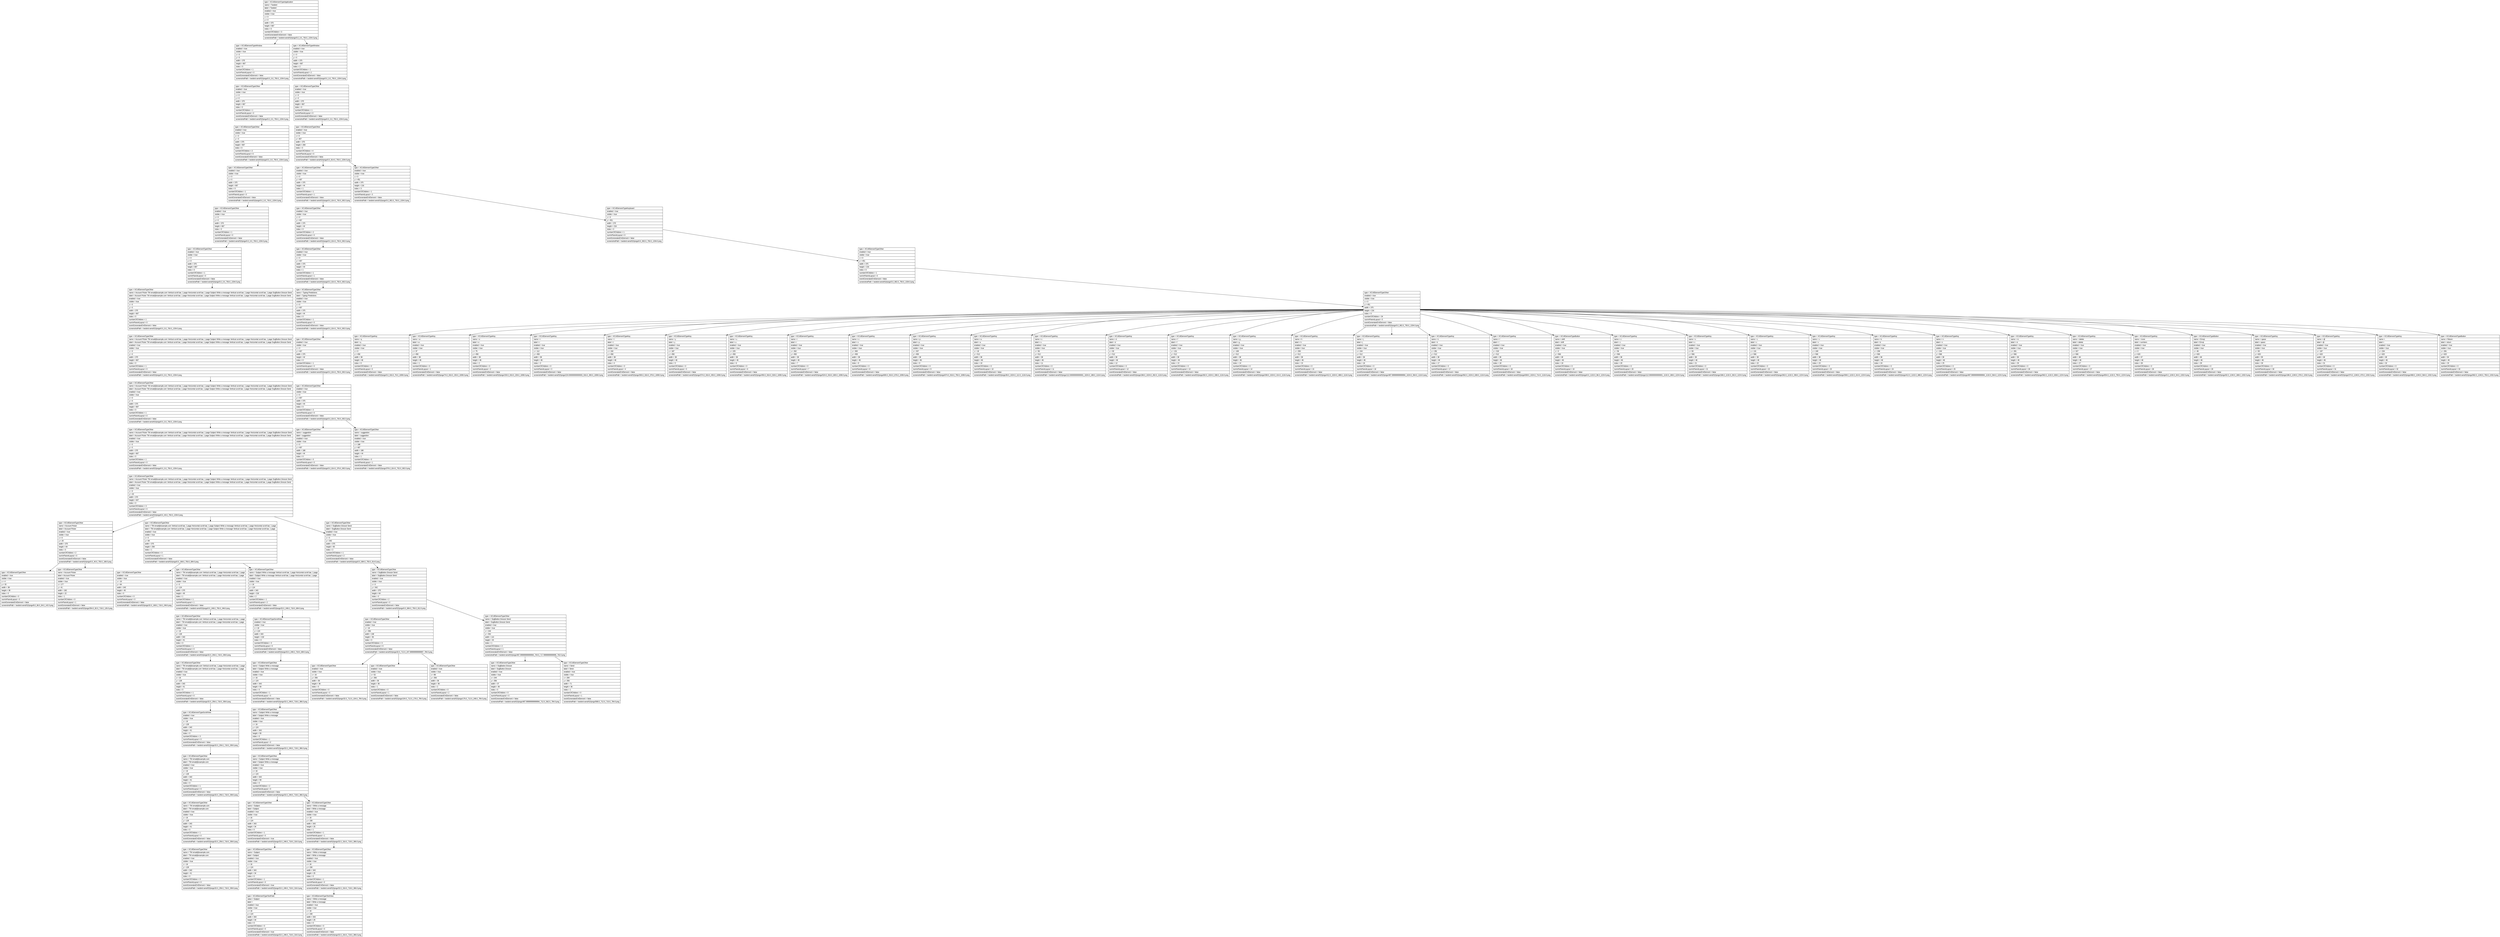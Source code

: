 digraph Layout {

	node [shape=record fontname=Arial];

	0	[label="{type = XCUIElementTypeApplication\l|name = Twobird\l|label = Twobird\l|enabled = true\l|visible = true\l|x = 0\l|y = 0\l|width = 375\l|height = 667\l|index = 0\l|numberOfChildren = 3\l|eventGeneratedOnElement = false \l|screenshotPath = twobird-send/S2/pngs/0.0_0.0_750.0_1334.0.png\l}"]
	1	[label="{type = XCUIElementTypeWindow\l|enabled = true\l|visible = true\l|x = 0\l|y = 0\l|width = 375\l|height = 667\l|index = 0\l|numberOfChildren = 1\l|numInParentLayout = 0\l|eventGeneratedOnElement = false \l|screenshotPath = twobird-send/S2/pngs/0.0_0.0_750.0_1334.0.png\l}"]
	2	[label="{type = XCUIElementTypeWindow\l|enabled = true\l|visible = true\l|x = 0\l|y = 0\l|width = 375\l|height = 667\l|index = 2\l|numberOfChildren = 1\l|numInParentLayout = 2\l|eventGeneratedOnElement = false \l|screenshotPath = twobird-send/S2/pngs/0.0_0.0_750.0_1334.0.png\l}"]
	3	[label="{type = XCUIElementTypeOther\l|enabled = true\l|visible = true\l|x = 0\l|y = 0\l|width = 375\l|height = 667\l|index = 0\l|numberOfChildren = 1\l|numInParentLayout = 0\l|eventGeneratedOnElement = false \l|screenshotPath = twobird-send/S2/pngs/0.0_0.0_750.0_1334.0.png\l}"]
	4	[label="{type = XCUIElementTypeOther\l|enabled = true\l|visible = true\l|x = 0\l|y = 0\l|width = 375\l|height = 667\l|index = 0\l|numberOfChildren = 1\l|numInParentLayout = 0\l|eventGeneratedOnElement = false \l|screenshotPath = twobird-send/S2/pngs/0.0_0.0_750.0_1334.0.png\l}"]
	5	[label="{type = XCUIElementTypeOther\l|enabled = true\l|visible = true\l|x = 0\l|y = 0\l|width = 375\l|height = 667\l|index = 0\l|numberOfChildren = 2\l|numInParentLayout = 0\l|eventGeneratedOnElement = false \l|screenshotPath = twobird-send/S2/pngs/0.0_0.0_750.0_1334.0.png\l}"]
	6	[label="{type = XCUIElementTypeOther\l|enabled = true\l|visible = true\l|x = 0\l|y = 407\l|width = 375\l|height = 260\l|index = 0\l|numberOfChildren = 4\l|numInParentLayout = 0\l|eventGeneratedOnElement = false \l|screenshotPath = twobird-send/S2/pngs/0.0_814.0_750.0_1334.0.png\l}"]
	7	[label="{type = XCUIElementTypeOther\l|enabled = true\l|visible = true\l|x = 0\l|y = 0\l|width = 375\l|height = 667\l|index = 0\l|numberOfChildren = 1\l|numInParentLayout = 0\l|eventGeneratedOnElement = false \l|screenshotPath = twobird-send/S2/pngs/0.0_0.0_750.0_1334.0.png\l}"]
	8	[label="{type = XCUIElementTypeOther\l|enabled = true\l|visible = true\l|x = 0\l|y = 407\l|width = 375\l|height = 44\l|index = 1\l|numberOfChildren = 1\l|numInParentLayout = 1\l|eventGeneratedOnElement = false \l|screenshotPath = twobird-send/S2/pngs/0.0_814.0_750.0_902.0.png\l}"]
	9	[label="{type = XCUIElementTypeOther\l|enabled = true\l|visible = true\l|x = 0\l|y = 451\l|width = 375\l|height = 216\l|index = 3\l|numberOfChildren = 1\l|numInParentLayout = 3\l|eventGeneratedOnElement = false \l|screenshotPath = twobird-send/S2/pngs/0.0_902.0_750.0_1334.0.png\l}"]
	10	[label="{type = XCUIElementTypeOther\l|enabled = true\l|visible = true\l|x = 0\l|y = 0\l|width = 375\l|height = 667\l|index = 0\l|numberOfChildren = 1\l|numInParentLayout = 0\l|eventGeneratedOnElement = false \l|screenshotPath = twobird-send/S2/pngs/0.0_0.0_750.0_1334.0.png\l}"]
	11	[label="{type = XCUIElementTypeOther\l|enabled = true\l|visible = true\l|x = 0\l|y = 407\l|width = 375\l|height = 44\l|index = 0\l|numberOfChildren = 2\l|numInParentLayout = 0\l|eventGeneratedOnElement = false \l|screenshotPath = twobird-send/S2/pngs/0.0_814.0_750.0_902.0.png\l}"]
	12	[label="{type = XCUIElementTypeKeyboard\l|enabled = true\l|visible = true\l|x = 0\l|y = 451\l|width = 375\l|height = 216\l|index = 0\l|numberOfChildren = 1\l|numInParentLayout = 0\l|eventGeneratedOnElement = false \l|screenshotPath = twobird-send/S2/pngs/0.0_902.0_750.0_1334.0.png\l}"]
	13	[label="{type = XCUIElementTypeOther\l|enabled = true\l|visible = true\l|x = 0\l|y = 0\l|width = 375\l|height = 667\l|index = 0\l|numberOfChildren = 1\l|numInParentLayout = 0\l|eventGeneratedOnElement = false \l|screenshotPath = twobird-send/S2/pngs/0.0_0.0_750.0_1334.0.png\l}"]
	14	[label="{type = XCUIElementTypeOther\l|enabled = true\l|visible = true\l|x = 0\l|y = 407\l|width = 375\l|height = 44\l|index = 1\l|numberOfChildren = 1\l|numInParentLayout = 1\l|eventGeneratedOnElement = false \l|screenshotPath = twobird-send/S2/pngs/0.0_814.0_750.0_902.0.png\l}"]
	15	[label="{type = XCUIElementTypeOther\l|enabled = true\l|visible = true\l|x = 0\l|y = 451\l|width = 375\l|height = 216\l|index = 0\l|numberOfChildren = 1\l|numInParentLayout = 0\l|eventGeneratedOnElement = false \l|screenshotPath = twobird-send/S2/pngs/0.0_902.0_750.0_1334.0.png\l}"]
	16	[label="{type = XCUIElementTypeOther\l|name = Account Picker TM email@example.com Vertical scroll bar, 1 page Horizontal scroll bar, 1 page Subject Write a message Vertical scroll bar, 1 page Horizontal scroll bar, 1 page SvgButton.Snooze Send\l|label = Account Picker TM email@example.com Vertical scroll bar, 1 page Horizontal scroll bar, 1 page Subject Write a message Vertical scroll bar, 1 page Horizontal scroll bar, 1 page SvgButton.Snooze Send\l|enabled = true\l|visible = true\l|x = 0\l|y = 0\l|width = 375\l|height = 667\l|index = 0\l|numberOfChildren = 1\l|numInParentLayout = 0\l|eventGeneratedOnElement = false \l|screenshotPath = twobird-send/S2/pngs/0.0_0.0_750.0_1334.0.png\l}"]
	17	[label="{type = XCUIElementTypeOther\l|name = Typing Predictions\l|label = Typing Predictions\l|enabled = true\l|visible = true\l|x = 0\l|y = 407\l|width = 375\l|height = 44\l|index = 0\l|numberOfChildren = 1\l|numInParentLayout = 0\l|eventGeneratedOnElement = false \l|screenshotPath = twobird-send/S2/pngs/0.0_814.0_750.0_902.0.png\l}"]
	18	[label="{type = XCUIElementTypeOther\l|enabled = true\l|visible = true\l|x = 0\l|y = 451\l|width = 375\l|height = 216\l|index = 0\l|numberOfChildren = 34\l|numInParentLayout = 0\l|eventGeneratedOnElement = false \l|screenshotPath = twobird-send/S2/pngs/0.0_902.0_750.0_1334.0.png\l}"]
	19	[label="{type = XCUIElementTypeOther\l|name = Account Picker TM email@example.com Vertical scroll bar, 1 page Horizontal scroll bar, 1 page Subject Write a message Vertical scroll bar, 1 page Horizontal scroll bar, 1 page SvgButton.Snooze Send\l|label = Account Picker TM email@example.com Vertical scroll bar, 1 page Horizontal scroll bar, 1 page Subject Write a message Vertical scroll bar, 1 page Horizontal scroll bar, 1 page SvgButton.Snooze Send\l|enabled = true\l|visible = true\l|x = 0\l|y = 0\l|width = 375\l|height = 667\l|index = 0\l|numberOfChildren = 1\l|numInParentLayout = 0\l|eventGeneratedOnElement = false \l|screenshotPath = twobird-send/S2/pngs/0.0_0.0_750.0_1334.0.png\l}"]
	20	[label="{type = XCUIElementTypeOther\l|enabled = true\l|visible = true\l|x = 0\l|y = 407\l|width = 375\l|height = 44\l|index = 0\l|numberOfChildren = 1\l|numInParentLayout = 0\l|eventGeneratedOnElement = false \l|screenshotPath = twobird-send/S2/pngs/0.0_814.0_750.0_902.0.png\l}"]
	21	[label="{type = XCUIElementTypeKey\l|name = q\l|label = q\l|enabled = true\l|visible = true\l|x = 0\l|y = 458\l|width = 38\l|height = 46\l|index = 0\l|numberOfChildren = 0\l|numInParentLayout = 0\l|eventGeneratedOnElement = false \l|screenshotPath = twobird-send/S2/pngs/0.0_916.0_76.0_1008.0.png\l}"]
	22	[label="{type = XCUIElementTypeKey\l|name = w\l|label = w\l|enabled = true\l|visible = true\l|x = 37\l|y = 458\l|width = 38\l|height = 46\l|index = 1\l|numberOfChildren = 0\l|numInParentLayout = 1\l|eventGeneratedOnElement = false \l|screenshotPath = twobird-send/S2/pngs/74.0_916.0_150.0_1008.0.png\l}"]
	23	[label="{type = XCUIElementTypeKey\l|name = e\l|label = e\l|enabled = true\l|visible = true\l|x = 75\l|y = 458\l|width = 38\l|height = 46\l|index = 2\l|numberOfChildren = 0\l|numInParentLayout = 2\l|eventGeneratedOnElement = false \l|screenshotPath = twobird-send/S2/pngs/150.0_916.0_226.0_1008.0.png\l}"]
	24	[label="{type = XCUIElementTypeKey\l|name = r\l|label = r\l|enabled = true\l|visible = true\l|x = 112\l|y = 458\l|width = 38\l|height = 46\l|index = 3\l|numberOfChildren = 0\l|numInParentLayout = 3\l|eventGeneratedOnElement = false \l|screenshotPath = twobird-send/S2/pngs/224.00000000000003_916.0_300.0_1008.0.png\l}"]
	25	[label="{type = XCUIElementTypeKey\l|name = t\l|label = t\l|enabled = true\l|visible = true\l|x = 150\l|y = 458\l|width = 38\l|height = 46\l|index = 4\l|numberOfChildren = 0\l|numInParentLayout = 4\l|eventGeneratedOnElement = false \l|screenshotPath = twobird-send/S2/pngs/300.0_916.0_376.0_1008.0.png\l}"]
	26	[label="{type = XCUIElementTypeKey\l|name = y\l|label = y\l|enabled = true\l|visible = true\l|x = 187\l|y = 458\l|width = 38\l|height = 46\l|index = 5\l|numberOfChildren = 0\l|numInParentLayout = 5\l|eventGeneratedOnElement = false \l|screenshotPath = twobird-send/S2/pngs/374.0_916.0_450.0_1008.0.png\l}"]
	27	[label="{type = XCUIElementTypeKey\l|name = u\l|label = u\l|enabled = true\l|visible = true\l|x = 225\l|y = 458\l|width = 38\l|height = 46\l|index = 6\l|numberOfChildren = 0\l|numInParentLayout = 6\l|eventGeneratedOnElement = false \l|screenshotPath = twobird-send/S2/pngs/450.0_916.0_526.0_1008.0.png\l}"]
	28	[label="{type = XCUIElementTypeKey\l|name = i\l|label = i\l|enabled = true\l|visible = true\l|x = 262\l|y = 458\l|width = 38\l|height = 46\l|index = 7\l|numberOfChildren = 0\l|numInParentLayout = 7\l|eventGeneratedOnElement = false \l|screenshotPath = twobird-send/S2/pngs/524.0_916.0_600.0_1008.0.png\l}"]
	29	[label="{type = XCUIElementTypeKey\l|name = o\l|label = o\l|enabled = true\l|visible = true\l|x = 300\l|y = 458\l|width = 38\l|height = 46\l|index = 8\l|numberOfChildren = 0\l|numInParentLayout = 8\l|eventGeneratedOnElement = false \l|screenshotPath = twobird-send/S2/pngs/600.0_916.0_676.0_1008.0.png\l}"]
	30	[label="{type = XCUIElementTypeKey\l|name = p\l|label = p\l|enabled = true\l|visible = true\l|x = 337\l|y = 458\l|width = 38\l|height = 46\l|index = 9\l|numberOfChildren = 0\l|numInParentLayout = 9\l|eventGeneratedOnElement = false \l|screenshotPath = twobird-send/S2/pngs/674.0_916.0_750.0_1008.0.png\l}"]
	31	[label="{type = XCUIElementTypeKey\l|name = a\l|label = a\l|enabled = true\l|visible = true\l|x = 18\l|y = 512\l|width = 38\l|height = 46\l|index = 10\l|numberOfChildren = 0\l|numInParentLayout = 10\l|eventGeneratedOnElement = false \l|screenshotPath = twobird-send/S2/pngs/36.0_1024.0_112.0_1116.0.png\l}"]
	32	[label="{type = XCUIElementTypeKey\l|name = s\l|label = s\l|enabled = true\l|visible = true\l|x = 56\l|y = 512\l|width = 38\l|height = 46\l|index = 11\l|numberOfChildren = 0\l|numInParentLayout = 11\l|eventGeneratedOnElement = false \l|screenshotPath = twobird-send/S2/pngs/112.00000000000001_1024.0_188.0_1116.0.png\l}"]
	33	[label="{type = XCUIElementTypeKey\l|name = d\l|label = d\l|enabled = true\l|visible = true\l|x = 93\l|y = 512\l|width = 38\l|height = 46\l|index = 12\l|numberOfChildren = 0\l|numInParentLayout = 12\l|eventGeneratedOnElement = false \l|screenshotPath = twobird-send/S2/pngs/186.0_1024.0_262.0_1116.0.png\l}"]
	34	[label="{type = XCUIElementTypeKey\l|name = f\l|label = f\l|enabled = true\l|visible = true\l|x = 131\l|y = 512\l|width = 38\l|height = 46\l|index = 13\l|numberOfChildren = 0\l|numInParentLayout = 13\l|eventGeneratedOnElement = false \l|screenshotPath = twobird-send/S2/pngs/262.0_1024.0_338.0_1116.0.png\l}"]
	35	[label="{type = XCUIElementTypeKey\l|name = g\l|label = g\l|enabled = true\l|visible = true\l|x = 169\l|y = 512\l|width = 38\l|height = 46\l|index = 14\l|numberOfChildren = 0\l|numInParentLayout = 14\l|eventGeneratedOnElement = false \l|screenshotPath = twobird-send/S2/pngs/338.0_1024.0_414.0_1116.0.png\l}"]
	36	[label="{type = XCUIElementTypeKey\l|name = h\l|label = h\l|enabled = true\l|visible = true\l|x = 206\l|y = 512\l|width = 38\l|height = 46\l|index = 15\l|numberOfChildren = 0\l|numInParentLayout = 15\l|eventGeneratedOnElement = false \l|screenshotPath = twobird-send/S2/pngs/412.0_1024.0_488.0_1116.0.png\l}"]
	37	[label="{type = XCUIElementTypeKey\l|name = j\l|label = j\l|enabled = true\l|visible = true\l|x = 244\l|y = 512\l|width = 38\l|height = 46\l|index = 16\l|numberOfChildren = 0\l|numInParentLayout = 16\l|eventGeneratedOnElement = false \l|screenshotPath = twobird-send/S2/pngs/487.99999999999994_1024.0_564.0_1116.0.png\l}"]
	38	[label="{type = XCUIElementTypeKey\l|name = k\l|label = k\l|enabled = true\l|visible = true\l|x = 281\l|y = 512\l|width = 38\l|height = 46\l|index = 17\l|numberOfChildren = 0\l|numInParentLayout = 17\l|eventGeneratedOnElement = false \l|screenshotPath = twobird-send/S2/pngs/562.0_1024.0_638.0_1116.0.png\l}"]
	39	[label="{type = XCUIElementTypeKey\l|name = l\l|label = l\l|enabled = true\l|visible = true\l|x = 319\l|y = 512\l|width = 38\l|height = 46\l|index = 18\l|numberOfChildren = 0\l|numInParentLayout = 18\l|eventGeneratedOnElement = false \l|screenshotPath = twobird-send/S2/pngs/638.0_1024.0_714.0_1116.0.png\l}"]
	40	[label="{type = XCUIElementTypeButton\l|name = shift\l|label = shift\l|enabled = true\l|visible = true\l|x = 0\l|y = 566\l|width = 48\l|height = 46\l|index = 19\l|numberOfChildren = 0\l|numInParentLayout = 19\l|eventGeneratedOnElement = false \l|screenshotPath = twobird-send/S2/pngs/0.0_1132.0_96.0_1224.0.png\l}"]
	41	[label="{type = XCUIElementTypeKey\l|name = z\l|label = z\l|enabled = true\l|visible = true\l|x = 56\l|y = 566\l|width = 38\l|height = 46\l|index = 20\l|numberOfChildren = 0\l|numInParentLayout = 20\l|eventGeneratedOnElement = false \l|screenshotPath = twobird-send/S2/pngs/112.00000000000001_1132.0_188.0_1224.0.png\l}"]
	42	[label="{type = XCUIElementTypeKey\l|name = x\l|label = x\l|enabled = true\l|visible = true\l|x = 93\l|y = 566\l|width = 38\l|height = 46\l|index = 21\l|numberOfChildren = 0\l|numInParentLayout = 21\l|eventGeneratedOnElement = false \l|screenshotPath = twobird-send/S2/pngs/186.0_1132.0_262.0_1224.0.png\l}"]
	43	[label="{type = XCUIElementTypeKey\l|name = c\l|label = c\l|enabled = true\l|visible = true\l|x = 131\l|y = 566\l|width = 38\l|height = 46\l|index = 22\l|numberOfChildren = 0\l|numInParentLayout = 22\l|eventGeneratedOnElement = false \l|screenshotPath = twobird-send/S2/pngs/262.0_1132.0_338.0_1224.0.png\l}"]
	44	[label="{type = XCUIElementTypeKey\l|name = v\l|label = v\l|enabled = true\l|visible = true\l|x = 169\l|y = 566\l|width = 38\l|height = 46\l|index = 23\l|numberOfChildren = 0\l|numInParentLayout = 23\l|eventGeneratedOnElement = false \l|screenshotPath = twobird-send/S2/pngs/338.0_1132.0_414.0_1224.0.png\l}"]
	45	[label="{type = XCUIElementTypeKey\l|name = b\l|label = b\l|enabled = true\l|visible = true\l|x = 206\l|y = 566\l|width = 38\l|height = 46\l|index = 24\l|numberOfChildren = 0\l|numInParentLayout = 24\l|eventGeneratedOnElement = false \l|screenshotPath = twobird-send/S2/pngs/412.0_1132.0_488.0_1224.0.png\l}"]
	46	[label="{type = XCUIElementTypeKey\l|name = n\l|label = n\l|enabled = true\l|visible = true\l|x = 244\l|y = 566\l|width = 38\l|height = 46\l|index = 25\l|numberOfChildren = 0\l|numInParentLayout = 25\l|eventGeneratedOnElement = false \l|screenshotPath = twobird-send/S2/pngs/487.99999999999994_1132.0_564.0_1224.0.png\l}"]
	47	[label="{type = XCUIElementTypeKey\l|name = m\l|label = m\l|enabled = true\l|visible = true\l|x = 281\l|y = 566\l|width = 38\l|height = 46\l|index = 26\l|numberOfChildren = 0\l|numInParentLayout = 26\l|eventGeneratedOnElement = false \l|screenshotPath = twobird-send/S2/pngs/562.0_1132.0_638.0_1224.0.png\l}"]
	48	[label="{type = XCUIElementTypeKey\l|name = delete\l|label = delete\l|enabled = true\l|visible = true\l|x = 327\l|y = 566\l|width = 48\l|height = 46\l|index = 27\l|numberOfChildren = 0\l|numInParentLayout = 27\l|eventGeneratedOnElement = false \l|screenshotPath = twobird-send/S2/pngs/654.0_1132.0_750.0_1224.0.png\l}"]
	49	[label="{type = XCUIElementTypeKey\l|name = more\l|label = numbers\l|enabled = true\l|visible = true\l|x = 0\l|y = 620\l|width = 47\l|height = 46\l|index = 28\l|numberOfChildren = 0\l|numInParentLayout = 28\l|eventGeneratedOnElement = false \l|screenshotPath = twobird-send/S2/pngs/0.0_1240.0_94.0_1332.0.png\l}"]
	50	[label="{type = XCUIElementTypeButton\l|name = Emoji\l|label = Emoji\l|enabled = true\l|visible = true\l|x = 46\l|y = 620\l|width = 48\l|height = 46\l|index = 29\l|numberOfChildren = 0\l|numInParentLayout = 29\l|eventGeneratedOnElement = false \l|screenshotPath = twobird-send/S2/pngs/92.0_1240.0_188.0_1332.0.png\l}"]
	51	[label="{type = XCUIElementTypeKey\l|name = space\l|label = space\l|enabled = true\l|visible = true\l|x = 93\l|y = 620\l|width = 95\l|height = 46\l|index = 30\l|numberOfChildren = 0\l|numInParentLayout = 30\l|eventGeneratedOnElement = false \l|screenshotPath = twobird-send/S2/pngs/186.0_1240.0_376.0_1332.0.png\l}"]
	52	[label="{type = XCUIElementTypeKey\l|name = @\l|label = @\l|enabled = true\l|visible = true\l|x = 187\l|y = 620\l|width = 48\l|height = 46\l|index = 31\l|numberOfChildren = 0\l|numInParentLayout = 31\l|eventGeneratedOnElement = false \l|screenshotPath = twobird-send/S2/pngs/374.0_1240.0_470.0_1332.0.png\l}"]
	53	[label="{type = XCUIElementTypeKey\l|name = .\l|label = .\l|enabled = true\l|visible = true\l|x = 234\l|y = 620\l|width = 48\l|height = 46\l|index = 32\l|numberOfChildren = 0\l|numInParentLayout = 32\l|eventGeneratedOnElement = false \l|screenshotPath = twobird-send/S2/pngs/468.0_1240.0_564.0_1332.0.png\l}"]
	54	[label="{type = XCUIElementTypeButton\l|name = Return\l|label = return\l|enabled = true\l|visible = true\l|x = 281\l|y = 620\l|width = 94\l|height = 46\l|index = 33\l|numberOfChildren = 0\l|numInParentLayout = 33\l|eventGeneratedOnElement = false \l|screenshotPath = twobird-send/S2/pngs/562.0_1240.0_750.0_1332.0.png\l}"]
	55	[label="{type = XCUIElementTypeOther\l|name = Account Picker TM email@example.com Vertical scroll bar, 1 page Horizontal scroll bar, 1 page Subject Write a message Vertical scroll bar, 1 page Horizontal scroll bar, 1 page SvgButton.Snooze Send\l|label = Account Picker TM email@example.com Vertical scroll bar, 1 page Horizontal scroll bar, 1 page Subject Write a message Vertical scroll bar, 1 page Horizontal scroll bar, 1 page SvgButton.Snooze Send\l|enabled = true\l|visible = true\l|x = 0\l|y = 0\l|width = 375\l|height = 667\l|index = 0\l|numberOfChildren = 1\l|numInParentLayout = 0\l|eventGeneratedOnElement = false \l|screenshotPath = twobird-send/S2/pngs/0.0_0.0_750.0_1334.0.png\l}"]
	56	[label="{type = XCUIElementTypeOther\l|enabled = true\l|visible = true\l|x = 0\l|y = 407\l|width = 375\l|height = 44\l|index = 0\l|numberOfChildren = 2\l|numInParentLayout = 0\l|eventGeneratedOnElement = false \l|screenshotPath = twobird-send/S2/pngs/0.0_814.0_750.0_902.0.png\l}"]
	57	[label="{type = XCUIElementTypeOther\l|name = Account Picker TM email@example.com Vertical scroll bar, 1 page Horizontal scroll bar, 1 page Subject Write a message Vertical scroll bar, 1 page Horizontal scroll bar, 1 page SvgButton.Snooze Send\l|label = Account Picker TM email@example.com Vertical scroll bar, 1 page Horizontal scroll bar, 1 page Subject Write a message Vertical scroll bar, 1 page Horizontal scroll bar, 1 page SvgButton.Snooze Send\l|enabled = true\l|visible = true\l|x = 0\l|y = 0\l|width = 375\l|height = 667\l|index = 0\l|numberOfChildren = 1\l|numInParentLayout = 0\l|eventGeneratedOnElement = false \l|screenshotPath = twobird-send/S2/pngs/0.0_0.0_750.0_1334.0.png\l}"]
	58	[label="{type = XCUIElementTypeOther\l|name = suggestion\l|label = suggestion\l|enabled = true\l|visible = true\l|x = 0\l|y = 407\l|width = 188\l|height = 44\l|index = 0\l|numberOfChildren = 0\l|numInParentLayout = 0\l|eventGeneratedOnElement = false \l|screenshotPath = twobird-send/S2/pngs/0.0_814.0_376.0_902.0.png\l}"]
	59	[label="{type = XCUIElementTypeOther\l|name = suggestion\l|label = suggestion\l|enabled = true\l|visible = true\l|x = 188\l|y = 407\l|width = 188\l|height = 44\l|index = 1\l|numberOfChildren = 0\l|numInParentLayout = 1\l|eventGeneratedOnElement = false \l|screenshotPath = twobird-send/S2/pngs/376.0_814.0_752.0_902.0.png\l}"]
	60	[label="{type = XCUIElementTypeOther\l|name = Account Picker TM email@example.com Vertical scroll bar, 1 page Horizontal scroll bar, 1 page Subject Write a message Vertical scroll bar, 1 page Horizontal scroll bar, 1 page SvgButton.Snooze Send\l|label = Account Picker TM email@example.com Vertical scroll bar, 1 page Horizontal scroll bar, 1 page Subject Write a message Vertical scroll bar, 1 page Horizontal scroll bar, 1 page SvgButton.Snooze Send\l|enabled = true\l|visible = true\l|x = 0\l|y = 20\l|width = 375\l|height = 647\l|index = 0\l|numberOfChildren = 3\l|numInParentLayout = 0\l|eventGeneratedOnElement = false \l|screenshotPath = twobird-send/S2/pngs/0.0_40.0_750.0_1334.0.png\l}"]
	61	[label="{type = XCUIElementTypeOther\l|name = Account Picker\l|label = Account Picker\l|enabled = true\l|visible = true\l|x = 0\l|y = 20\l|width = 375\l|height = 64\l|index = 0\l|numberOfChildren = 2\l|numInParentLayout = 0\l|eventGeneratedOnElement = false \l|screenshotPath = twobird-send/S2/pngs/0.0_40.0_750.0_168.0.png\l}"]
	62	[label="{type = XCUIElementTypeOther\l|name = TM email@example.com Vertical scroll bar, 1 page Horizontal scroll bar, 1 page Subject Write a message Vertical scroll bar, 1 page Horizontal scroll bar, 1 page\l|label = TM email@example.com Vertical scroll bar, 1 page Horizontal scroll bar, 1 page Subject Write a message Vertical scroll bar, 1 page Horizontal scroll bar, 1 page\l|enabled = true\l|visible = true\l|x = 0\l|y = 84\l|width = 375\l|height = 258\l|index = 1\l|numberOfChildren = 3\l|numInParentLayout = 1\l|eventGeneratedOnElement = false \l|screenshotPath = twobird-send/S2/pngs/0.0_168.0_750.0_684.0.png\l}"]
	63	[label="{type = XCUIElementTypeOther\l|name = SvgButton.Snooze Send\l|label = SvgButton.Snooze Send\l|enabled = true\l|visible = true\l|x = 0\l|y = 342\l|width = 375\l|height = 65\l|index = 2\l|numberOfChildren = 1\l|numInParentLayout = 2\l|eventGeneratedOnElement = false \l|screenshotPath = twobird-send/S2/pngs/0.0_684.0_750.0_814.0.png\l}"]
	64	[label="{type = XCUIElementTypeOther\l|enabled = true\l|visible = true\l|x = 4\l|y = 33\l|width = 38\l|height = 38\l|index = 0\l|numberOfChildren = 0\l|numInParentLayout = 0\l|eventGeneratedOnElement = false \l|screenshotPath = twobird-send/S2/pngs/8.0_66.0_84.0_142.0.png\l}"]
	65	[label="{type = XCUIElementTypeOther\l|name = Account Picker\l|label = Account Picker\l|enabled = true\l|visible = true\l|x = 177\l|y = 41\l|width = 182\l|height = 22\l|index = 1\l|numberOfChildren = 0\l|numInParentLayout = 1\l|eventGeneratedOnElement = false \l|screenshotPath = twobird-send/S2/pngs/354.0_82.0_718.0_126.0.png\l}"]
	66	[label="{type = XCUIElementTypeOther\l|enabled = true\l|visible = true\l|x = 16\l|y = 84\l|width = 343\l|height = 40\l|index = 0\l|numberOfChildren = 0\l|numInParentLayout = 0\l|eventGeneratedOnElement = false \l|screenshotPath = twobird-send/S2/pngs/32.0_168.0_718.0_248.0.png\l}"]
	67	[label="{type = XCUIElementTypeOther\l|name = TM email@example.com Vertical scroll bar, 1 page Horizontal scroll bar, 1 page\l|label = TM email@example.com Vertical scroll bar, 1 page Horizontal scroll bar, 1 page\l|enabled = true\l|visible = true\l|x = 0\l|y = 124\l|width = 375\l|height = 49\l|index = 1\l|numberOfChildren = 1\l|numInParentLayout = 1\l|eventGeneratedOnElement = false \l|screenshotPath = twobird-send/S2/pngs/0.0_248.0_750.0_346.0.png\l}"]
	68	[label="{type = XCUIElementTypeOther\l|name = Subject Write a message Vertical scroll bar, 1 page Horizontal scroll bar, 1 page\l|label = Subject Write a message Vertical scroll bar, 1 page Horizontal scroll bar, 1 page\l|enabled = true\l|visible = true\l|x = 16\l|y = 124\l|width = 343\l|height = 218\l|index = 2\l|numberOfChildren = 1\l|numInParentLayout = 2\l|eventGeneratedOnElement = false \l|screenshotPath = twobird-send/S2/pngs/32.0_248.0_718.0_684.0.png\l}"]
	69	[label="{type = XCUIElementTypeOther\l|name = SvgButton.Snooze Send\l|label = SvgButton.Snooze Send\l|enabled = true\l|visible = true\l|x = 0\l|y = 342\l|width = 375\l|height = 64\l|index = 0\l|numberOfChildren = 2\l|numInParentLayout = 0\l|eventGeneratedOnElement = false \l|screenshotPath = twobird-send/S2/pngs/0.0_684.0_750.0_812.0.png\l}"]
	70	[label="{type = XCUIElementTypeOther\l|name = TM email@example.com Vertical scroll bar, 1 page Horizontal scroll bar, 1 page\l|label = TM email@example.com Vertical scroll bar, 1 page Horizontal scroll bar, 1 page\l|enabled = true\l|visible = true\l|x = 16\l|y = 128\l|width = 343\l|height = 41\l|index = 0\l|numberOfChildren = 1\l|numInParentLayout = 0\l|eventGeneratedOnElement = false \l|screenshotPath = twobird-send/S2/pngs/32.0_256.0_718.0_338.0.png\l}"]
	71	[label="{type = XCUIElementTypeScrollView\l|enabled = true\l|visible = true\l|x = 16\l|y = 124\l|width = 343\l|height = 218\l|index = 0\l|numberOfChildren = 3\l|numInParentLayout = 0\l|eventGeneratedOnElement = false \l|screenshotPath = twobird-send/S2/pngs/32.0_248.0_718.0_684.0.png\l}"]
	72	[label="{type = XCUIElementTypeOther\l|enabled = true\l|visible = true\l|x = 16\l|y = 356\l|width = 108\l|height = 36\l|index = 0\l|numberOfChildren = 3\l|numInParentLayout = 0\l|eventGeneratedOnElement = false \l|screenshotPath = twobird-send/S2/pngs/32.0_712.0_247.99999999999997_784.0.png\l}"]
	73	[label="{type = XCUIElementTypeOther\l|name = SvgButton.Snooze Send\l|label = SvgButton.Snooze Send\l|enabled = true\l|visible = true\l|x = 244\l|y = 352\l|width = 115\l|height = 44\l|index = 1\l|numberOfChildren = 2\l|numInParentLayout = 1\l|eventGeneratedOnElement = false \l|screenshotPath = twobird-send/S2/pngs/487.99999999999994_704.0_717.9999999999999_792.0.png\l}"]
	74	[label="{type = XCUIElementTypeOther\l|name = TM email@example.com Vertical scroll bar, 1 page Horizontal scroll bar, 1 page\l|label = TM email@example.com Vertical scroll bar, 1 page Horizontal scroll bar, 1 page\l|enabled = true\l|visible = true\l|x = 16\l|y = 128\l|width = 343\l|height = 41\l|index = 0\l|numberOfChildren = 1\l|numInParentLayout = 0\l|eventGeneratedOnElement = false \l|screenshotPath = twobird-send/S2/pngs/32.0_256.0_718.0_338.0.png\l}"]
	75	[label="{type = XCUIElementTypeOther\l|name = Subject Write a message\l|label = Subject Write a message\l|enabled = true\l|visible = true\l|x = 16\l|y = 124\l|width = 343\l|height = 59\l|index = 0\l|numberOfChildren = 1\l|numInParentLayout = 0\l|eventGeneratedOnElement = false \l|screenshotPath = twobird-send/S2/pngs/32.0_248.0_718.0_366.0.png\l}"]
	76	[label="{type = XCUIElementTypeOther\l|enabled = true\l|visible = true\l|x = 16\l|y = 356\l|width = 36\l|height = 36\l|index = 0\l|numberOfChildren = 0\l|numInParentLayout = 0\l|eventGeneratedOnElement = false \l|screenshotPath = twobird-send/S2/pngs/32.0_712.0_104.0_784.0.png\l}"]
	77	[label="{type = XCUIElementTypeOther\l|enabled = true\l|visible = true\l|x = 52\l|y = 356\l|width = 36\l|height = 36\l|index = 1\l|numberOfChildren = 0\l|numInParentLayout = 1\l|eventGeneratedOnElement = false \l|screenshotPath = twobird-send/S2/pngs/104.0_712.0_176.0_784.0.png\l}"]
	78	[label="{type = XCUIElementTypeOther\l|enabled = true\l|visible = true\l|x = 88\l|y = 356\l|width = 36\l|height = 36\l|index = 2\l|numberOfChildren = 0\l|numInParentLayout = 2\l|eventGeneratedOnElement = false \l|screenshotPath = twobird-send/S2/pngs/176.0_712.0_248.0_784.0.png\l}"]
	79	[label="{type = XCUIElementTypeOther\l|name = SvgButton.Snooze\l|label = SvgButton.Snooze\l|enabled = true\l|visible = true\l|x = 244\l|y = 356\l|width = 37\l|height = 36\l|index = 0\l|numberOfChildren = 0\l|numInParentLayout = 0\l|eventGeneratedOnElement = false \l|screenshotPath = twobird-send/S2/pngs/487.99999999999994_712.0_562.0_784.0.png\l}"]
	80	[label="{type = XCUIElementTypeOther\l|name = Send\l|label = Send\l|enabled = true\l|visible = true\l|x = 284\l|y = 356\l|width = 71\l|height = 36\l|index = 1\l|numberOfChildren = 0\l|numInParentLayout = 1\l|eventGeneratedOnElement = false \l|screenshotPath = twobird-send/S2/pngs/568.0_712.0_710.0_784.0.png\l}"]
	81	[label="{type = XCUIElementTypeScrollView\l|enabled = true\l|visible = true\l|x = 16\l|y = 128\l|width = 343\l|height = 41\l|index = 0\l|numberOfChildren = 3\l|numInParentLayout = 0\l|eventGeneratedOnElement = false \l|screenshotPath = twobird-send/S2/pngs/32.0_256.0_718.0_338.0.png\l}"]
	82	[label="{type = XCUIElementTypeOther\l|name = Subject Write a message\l|label = Subject Write a message\l|enabled = true\l|visible = true\l|x = 16\l|y = 124\l|width = 343\l|height = 59\l|index = 0\l|numberOfChildren = 1\l|numInParentLayout = 0\l|eventGeneratedOnElement = false \l|screenshotPath = twobird-send/S2/pngs/32.0_248.0_718.0_366.0.png\l}"]
	83	[label="{type = XCUIElementTypeOther\l|name = TM email@example.com\l|label = TM email@example.com\l|enabled = true\l|visible = true\l|x = 16\l|y = 128\l|width = 343\l|height = 41\l|index = 0\l|numberOfChildren = 1\l|numInParentLayout = 0\l|eventGeneratedOnElement = false \l|screenshotPath = twobird-send/S2/pngs/32.0_256.0_718.0_338.0.png\l}"]
	84	[label="{type = XCUIElementTypeOther\l|name = Subject Write a message\l|label = Subject Write a message\l|enabled = true\l|visible = true\l|x = 16\l|y = 124\l|width = 343\l|height = 59\l|index = 0\l|numberOfChildren = 2\l|numInParentLayout = 0\l|eventGeneratedOnElement = false \l|screenshotPath = twobird-send/S2/pngs/32.0_248.0_718.0_366.0.png\l}"]
	85	[label="{type = XCUIElementTypeOther\l|name = TM email@example.com\l|label = TM email@example.com\l|enabled = true\l|visible = true\l|x = 16\l|y = 128\l|width = 343\l|height = 41\l|index = 0\l|numberOfChildren = 1\l|numInParentLayout = 0\l|eventGeneratedOnElement = false \l|screenshotPath = twobird-send/S2/pngs/32.0_256.0_718.0_338.0.png\l}"]
	86	[label="{type = XCUIElementTypeOther\l|name = Subject\l|label = Subject\l|enabled = true\l|visible = true\l|x = 16\l|y = 124\l|width = 343\l|height = 34\l|index = 0\l|numberOfChildren = 1\l|numInParentLayout = 0\l|eventGeneratedOnElement = true \l|screenshotPath = twobird-send/S2/pngs/32.0_248.0_718.0_316.0.png\l}"]
	87	[label="{type = XCUIElementTypeOther\l|name = Write a message\l|label = Write a message\l|enabled = true\l|visible = true\l|x = 16\l|y = 158\l|width = 343\l|height = 25\l|index = 1\l|numberOfChildren = 1\l|numInParentLayout = 1\l|eventGeneratedOnElement = false \l|screenshotPath = twobird-send/S2/pngs/32.0_316.0_718.0_366.0.png\l}"]
	88	[label="{type = XCUIElementTypeOther\l|name = TM email@example.com\l|label = TM email@example.com\l|enabled = true\l|visible = true\l|x = 16\l|y = 128\l|width = 343\l|height = 41\l|index = 0\l|numberOfChildren = 0\l|numInParentLayout = 0\l|eventGeneratedOnElement = false \l|screenshotPath = twobird-send/S2/pngs/32.0_256.0_718.0_338.0.png\l}"]
	89	[label="{type = XCUIElementTypeOther\l|name = Subject\l|label = Subject\l|enabled = true\l|visible = true\l|x = 16\l|y = 124\l|width = 343\l|height = 34\l|index = 0\l|numberOfChildren = 1\l|numInParentLayout = 0\l|eventGeneratedOnElement = true \l|screenshotPath = twobird-send/S2/pngs/32.0_248.0_718.0_316.0.png\l}"]
	90	[label="{type = XCUIElementTypeOther\l|name = Write a message\l|label = Write a message\l|enabled = true\l|visible = true\l|x = 16\l|y = 158\l|width = 343\l|height = 25\l|index = 0\l|numberOfChildren = 1\l|numInParentLayout = 0\l|eventGeneratedOnElement = false \l|screenshotPath = twobird-send/S2/pngs/32.0_316.0_718.0_366.0.png\l}"]
	91	[label="{type = XCUIElementTypeTextField\l|value = Subject\l|label = \l|enabled = true\l|visible = true\l|x = 16\l|y = 124\l|width = 343\l|height = 34\l|index = 0\l|numberOfChildren = 0\l|numInParentLayout = 0\l|eventGeneratedOnElement = true \l|screenshotPath = twobird-send/S2/pngs/32.0_248.0_718.0_316.0.png\l}"]
	92	[label="{type = XCUIElementTypeTextView\l|name = Write a message\l|label = Write a message\l|enabled = true\l|visible = true\l|x = 16\l|y = 158\l|width = 343\l|height = 25\l|index = 0\l|numberOfChildren = 0\l|numInParentLayout = 0\l|eventGeneratedOnElement = false \l|screenshotPath = twobird-send/S2/pngs/32.0_316.0_718.0_366.0.png\l}"]


	0 -> 1
	0 -> 2
	1 -> 3
	2 -> 4
	3 -> 5
	4 -> 6
	5 -> 7
	6 -> 8
	6 -> 9
	7 -> 10
	8 -> 11
	9 -> 12
	10 -> 13
	11 -> 14
	12 -> 15
	13 -> 16
	14 -> 17
	15 -> 18
	16 -> 19
	17 -> 20
	18 -> 21
	18 -> 22
	18 -> 23
	18 -> 24
	18 -> 25
	18 -> 26
	18 -> 27
	18 -> 28
	18 -> 29
	18 -> 30
	18 -> 31
	18 -> 32
	18 -> 33
	18 -> 34
	18 -> 35
	18 -> 36
	18 -> 37
	18 -> 38
	18 -> 39
	18 -> 40
	18 -> 41
	18 -> 42
	18 -> 43
	18 -> 44
	18 -> 45
	18 -> 46
	18 -> 47
	18 -> 48
	18 -> 49
	18 -> 50
	18 -> 51
	18 -> 52
	18 -> 53
	18 -> 54
	19 -> 55
	20 -> 56
	55 -> 57
	56 -> 58
	56 -> 59
	57 -> 60
	60 -> 61
	60 -> 62
	60 -> 63
	61 -> 64
	61 -> 65
	62 -> 66
	62 -> 67
	62 -> 68
	63 -> 69
	67 -> 70
	68 -> 71
	69 -> 72
	69 -> 73
	70 -> 74
	71 -> 75
	72 -> 76
	72 -> 77
	72 -> 78
	73 -> 79
	73 -> 80
	74 -> 81
	75 -> 82
	81 -> 83
	82 -> 84
	83 -> 85
	84 -> 86
	84 -> 87
	85 -> 88
	86 -> 89
	87 -> 90
	89 -> 91
	90 -> 92


}